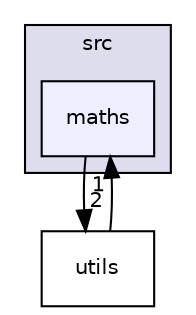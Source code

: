 digraph "W:/Uni/SPORK/WORKING SPORK/Assignment/Spork Engine Submission/SporkEngine/SporkCore/src/maths" {
  compound=true
  node [ fontsize="10", fontname="Helvetica"];
  edge [ labelfontsize="10", labelfontname="Helvetica"];
  subgraph clusterdir_f24a18f2d481361064cf425afe0b6224 {
    graph [ bgcolor="#ddddee", pencolor="black", label="src" fontname="Helvetica", fontsize="10", URL="dir_f24a18f2d481361064cf425afe0b6224.html"]
  dir_6d3a224d7d1fd814891968da47835acf [shape=box, label="maths", style="filled", fillcolor="#eeeeff", pencolor="black", URL="dir_6d3a224d7d1fd814891968da47835acf.html"];
  }
  dir_b23c82020b9dd33f9b5c31aac9998b97 [shape=box label="utils" URL="dir_b23c82020b9dd33f9b5c31aac9998b97.html"];
  dir_6d3a224d7d1fd814891968da47835acf->dir_b23c82020b9dd33f9b5c31aac9998b97 [headlabel="2", labeldistance=1.5 headhref="dir_000011_000013.html"];
  dir_b23c82020b9dd33f9b5c31aac9998b97->dir_6d3a224d7d1fd814891968da47835acf [headlabel="1", labeldistance=1.5 headhref="dir_000013_000011.html"];
}
